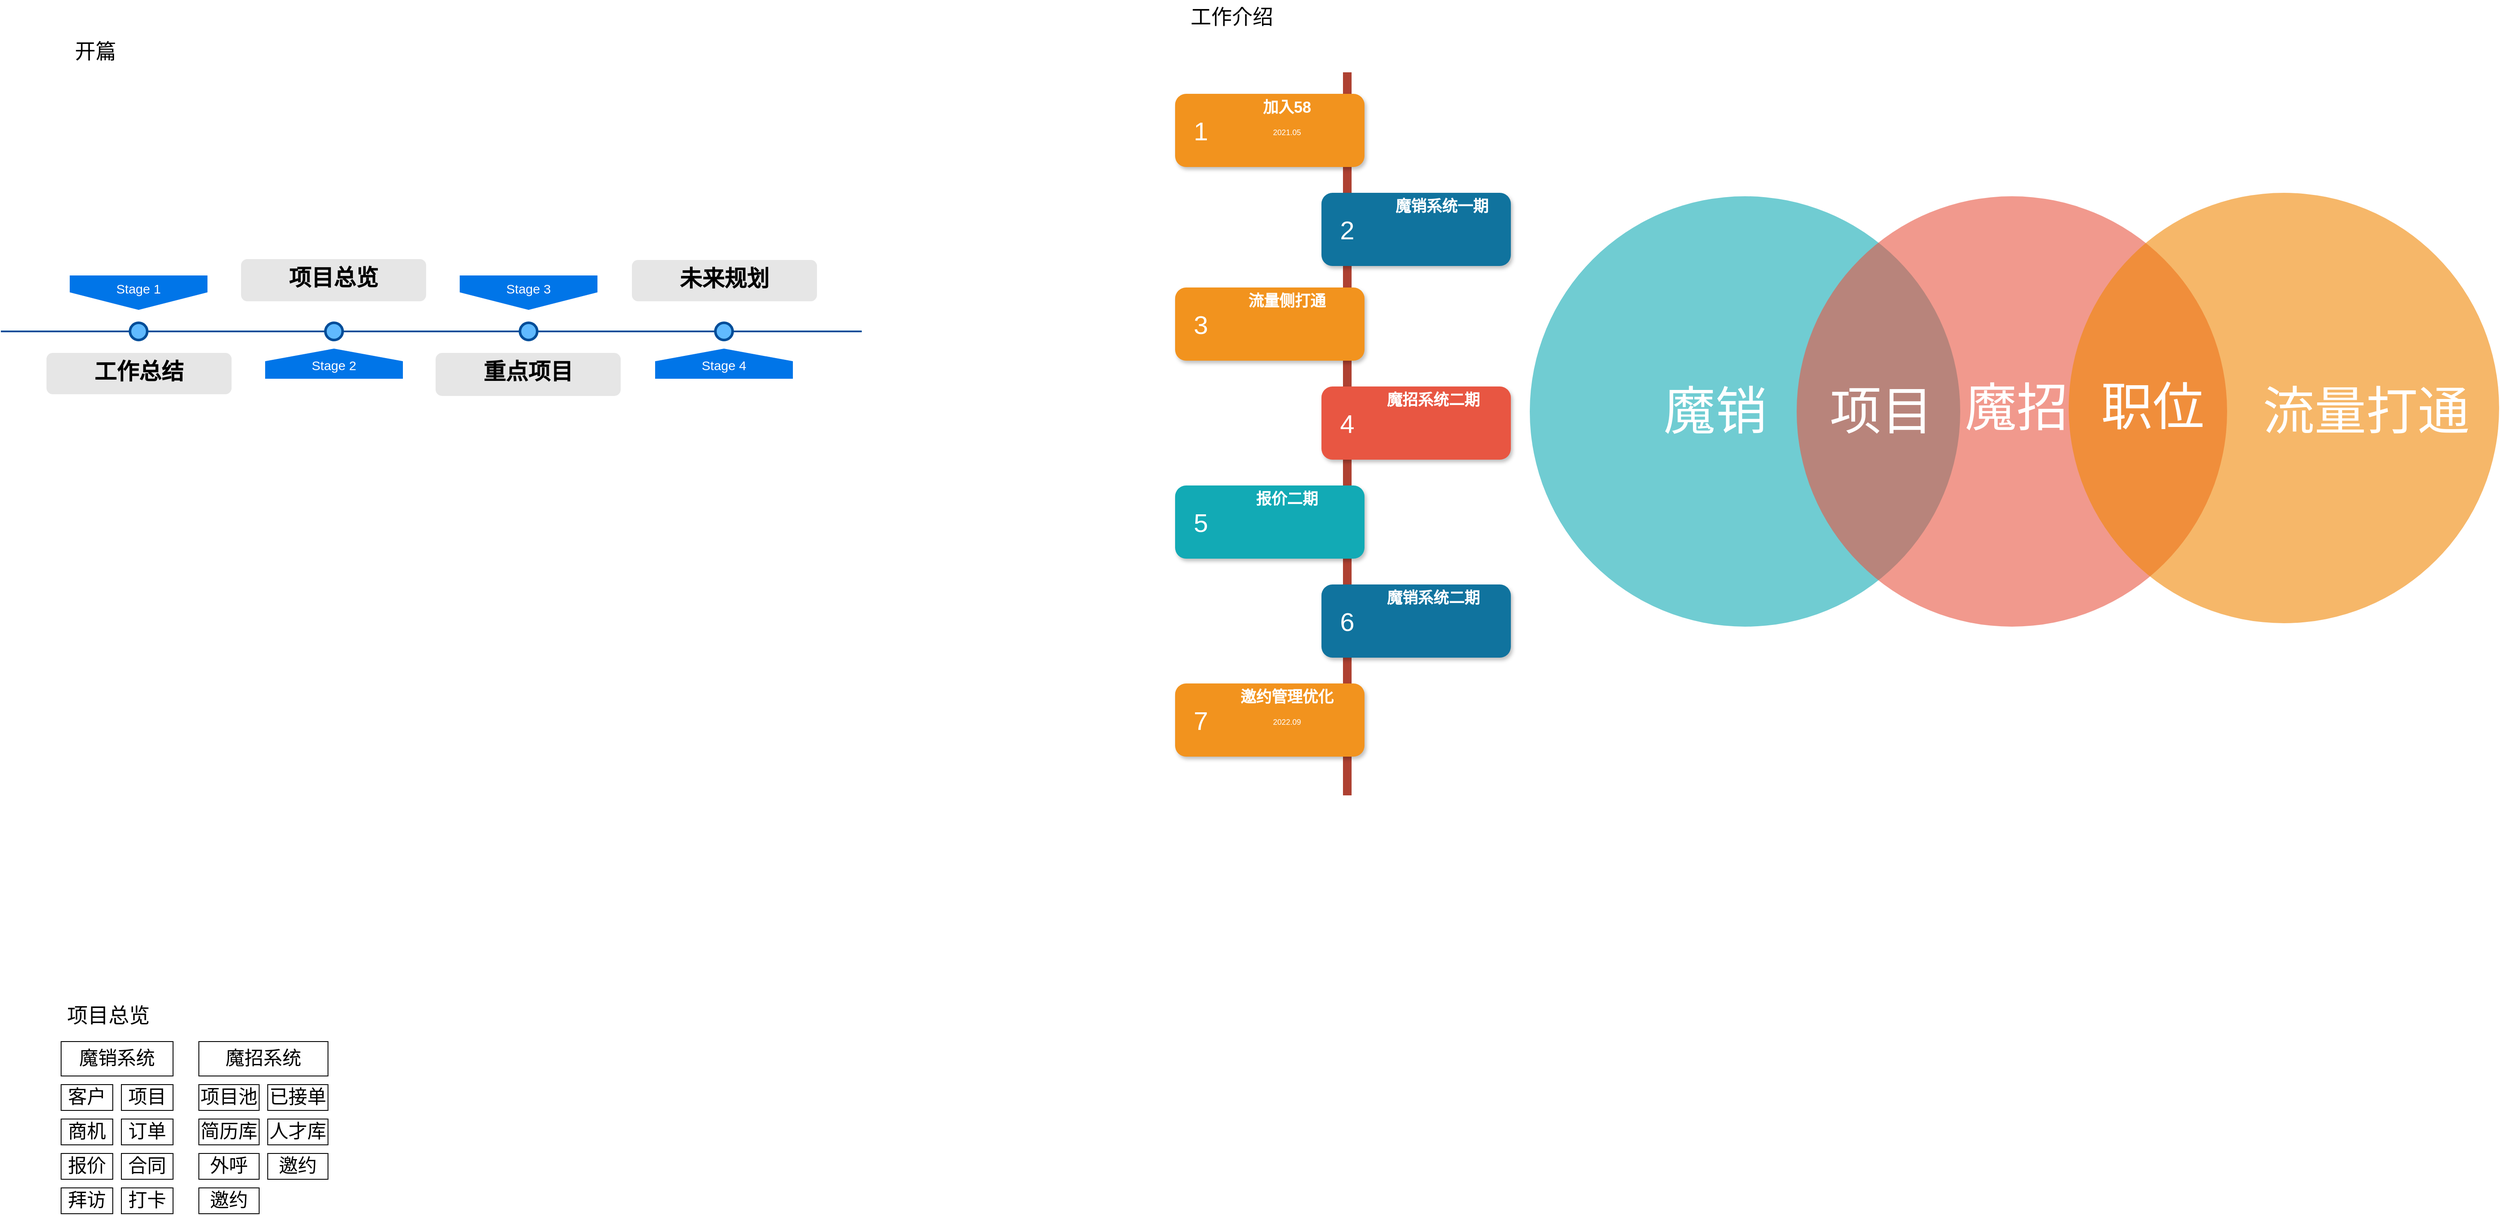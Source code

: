 <mxfile version="20.2.3" type="github">
  <diagram id="NoW-SyKpE0SGP1FMZ9Sw" name="第 1 页">
    <mxGraphModel dx="2517" dy="343" grid="1" gridSize="10" guides="1" tooltips="1" connect="1" arrows="1" fold="1" page="0" pageScale="1" pageWidth="827" pageHeight="1169" background="none" math="0" shadow="0">
      <root>
        <mxCell id="0" />
        <mxCell id="1" parent="0" />
        <mxCell id="K0vF9ITfE5kKBza87MtR-1" value="工作介绍" style="text;html=1;strokeColor=none;fillColor=none;align=center;verticalAlign=middle;whiteSpace=wrap;rounded=0;fontSize=24;" vertex="1" parent="1">
          <mxGeometry x="280" y="560" width="160" height="40" as="geometry" />
        </mxCell>
        <mxCell id="K0vF9ITfE5kKBza87MtR-26" value="" style="line;strokeWidth=10;direction=south;html=1;fillColor=none;fontSize=13;fontColor=#000000;align=center;strokeColor=#AE4132;" vertex="1" parent="1">
          <mxGeometry x="489" y="644" width="10" height="840" as="geometry" />
        </mxCell>
        <mxCell id="K0vF9ITfE5kKBza87MtR-27" value="" style="rounded=1;whiteSpace=wrap;html=1;strokeColor=none;strokeWidth=1;fillColor=#F2931E;fontSize=13;fontColor=#FFFFFF;align=center;gradientColor=none;gradientDirection=east;verticalAlign=top;shadow=1;" vertex="1" parent="1">
          <mxGeometry x="294" y="669" width="220" height="85" as="geometry" />
        </mxCell>
        <mxCell id="K0vF9ITfE5kKBza87MtR-28" value="1" style="text;html=1;strokeColor=none;fillColor=none;align=center;verticalAlign=middle;whiteSpace=wrap;fontSize=30;fontColor=#FFFFFF;" vertex="1" parent="1">
          <mxGeometry x="304" y="702" width="40" height="20" as="geometry" />
        </mxCell>
        <mxCell id="K0vF9ITfE5kKBza87MtR-29" value="" style="rounded=1;whiteSpace=wrap;html=1;strokeColor=none;strokeWidth=1;fillColor=#10739E;fontSize=13;fontColor=#FFFFFF;align=center;gradientColor=none;gradientDirection=east;verticalAlign=top;shadow=1;fillStyle=auto;" vertex="1" parent="1">
          <mxGeometry x="464" y="784" width="220" height="85" as="geometry" />
        </mxCell>
        <mxCell id="K0vF9ITfE5kKBza87MtR-30" value="2" style="text;html=1;strokeColor=none;fillColor=none;align=center;verticalAlign=middle;whiteSpace=wrap;fontSize=30;fontColor=#FFFFFF;" vertex="1" parent="1">
          <mxGeometry x="474" y="817" width="40" height="20" as="geometry" />
        </mxCell>
        <mxCell id="K0vF9ITfE5kKBza87MtR-31" value="" style="rounded=1;whiteSpace=wrap;html=1;strokeColor=none;strokeWidth=1;fillColor=#F2931E;fontSize=13;fontColor=#FFFFFF;align=center;gradientColor=none;gradientDirection=east;verticalAlign=top;shadow=1;" vertex="1" parent="1">
          <mxGeometry x="294" y="894" width="220" height="85" as="geometry" />
        </mxCell>
        <mxCell id="K0vF9ITfE5kKBza87MtR-32" value="3" style="text;html=1;strokeColor=none;fillColor=none;align=center;verticalAlign=middle;whiteSpace=wrap;fontSize=30;fontColor=#FFFFFF;" vertex="1" parent="1">
          <mxGeometry x="304" y="927" width="40" height="20" as="geometry" />
        </mxCell>
        <mxCell id="K0vF9ITfE5kKBza87MtR-33" value="" style="rounded=1;whiteSpace=wrap;html=1;strokeColor=none;strokeWidth=1;fillColor=#E85642;fontSize=13;fontColor=#FFFFFF;align=center;gradientColor=none;gradientDirection=east;verticalAlign=top;shadow=1;" vertex="1" parent="1">
          <mxGeometry x="464" y="1009" width="220" height="85" as="geometry" />
        </mxCell>
        <mxCell id="K0vF9ITfE5kKBza87MtR-34" value="4" style="text;html=1;strokeColor=none;fillColor=none;align=center;verticalAlign=middle;whiteSpace=wrap;fontSize=30;fontColor=#FFFFFF;" vertex="1" parent="1">
          <mxGeometry x="474" y="1042" width="40" height="20" as="geometry" />
        </mxCell>
        <mxCell id="K0vF9ITfE5kKBza87MtR-35" value="" style="rounded=1;whiteSpace=wrap;html=1;strokeColor=none;strokeWidth=1;fillColor=#12AAB5;fontSize=13;fontColor=#FFFFFF;align=center;gradientColor=none;gradientDirection=east;verticalAlign=top;shadow=1;" vertex="1" parent="1">
          <mxGeometry x="294" y="1124" width="220" height="85" as="geometry" />
        </mxCell>
        <mxCell id="K0vF9ITfE5kKBza87MtR-36" value="5" style="text;html=1;strokeColor=none;fillColor=none;align=center;verticalAlign=middle;whiteSpace=wrap;fontSize=30;fontColor=#FFFFFF;" vertex="1" parent="1">
          <mxGeometry x="304" y="1157" width="40" height="20" as="geometry" />
        </mxCell>
        <mxCell id="K0vF9ITfE5kKBza87MtR-37" value="" style="rounded=1;whiteSpace=wrap;html=1;strokeColor=none;strokeWidth=1;fillColor=#10739E;fontSize=13;fontColor=#FFFFFF;align=center;gradientColor=none;gradientDirection=east;verticalAlign=top;shadow=1;" vertex="1" parent="1">
          <mxGeometry x="464" y="1239" width="220" height="85" as="geometry" />
        </mxCell>
        <mxCell id="K0vF9ITfE5kKBza87MtR-38" value="6" style="text;html=1;strokeColor=none;fillColor=none;align=center;verticalAlign=middle;whiteSpace=wrap;fontSize=30;fontColor=#FFFFFF;" vertex="1" parent="1">
          <mxGeometry x="474" y="1272" width="40" height="20" as="geometry" />
        </mxCell>
        <mxCell id="K0vF9ITfE5kKBza87MtR-40" value="7" style="text;html=1;strokeColor=none;fillColor=none;align=center;verticalAlign=middle;whiteSpace=wrap;fontSize=30;fontColor=#FFFFFF;" vertex="1" parent="1">
          <mxGeometry x="304" y="1397" width="40" height="20" as="geometry" />
        </mxCell>
        <mxCell id="K0vF9ITfE5kKBza87MtR-43" value="&lt;h1&gt;加入58&lt;/h1&gt;&lt;div&gt;2021.05&lt;/div&gt;" style="text;html=1;spacing=5;spacingTop=-20;whiteSpace=wrap;overflow=hidden;strokeColor=none;strokeWidth=4;fillColor=none;gradientColor=#007FFF;fontSize=9;fontColor=#FFFFFF;align=center;" vertex="1" parent="1">
          <mxGeometry x="344" y="673" width="160" height="77" as="geometry" />
        </mxCell>
        <mxCell id="K0vF9ITfE5kKBza87MtR-44" value="&lt;h1&gt;魔销系统一期&lt;/h1&gt;&lt;div&gt;&lt;br&gt;&lt;/div&gt;" style="text;html=1;spacing=5;spacingTop=-20;whiteSpace=wrap;overflow=hidden;strokeColor=none;strokeWidth=4;fillColor=none;gradientColor=#007FFF;fontSize=9;fontColor=#FFFFFF;align=center;" vertex="1" parent="1">
          <mxGeometry x="524" y="788" width="160" height="77" as="geometry" />
        </mxCell>
        <mxCell id="K0vF9ITfE5kKBza87MtR-45" value="&lt;h1&gt;流量侧打通&lt;/h1&gt;&lt;div&gt;&lt;br&gt;&lt;/div&gt;" style="text;html=1;spacing=5;spacingTop=-20;whiteSpace=wrap;overflow=hidden;strokeColor=none;strokeWidth=4;fillColor=none;gradientColor=#007FFF;fontSize=9;fontColor=#FFFFFF;align=center;" vertex="1" parent="1">
          <mxGeometry x="344" y="898" width="160" height="77" as="geometry" />
        </mxCell>
        <mxCell id="K0vF9ITfE5kKBza87MtR-46" value="&lt;h1&gt;魔招系统二期&lt;/h1&gt;&lt;div&gt;&lt;br&gt;&lt;/div&gt;" style="text;html=1;spacing=5;spacingTop=-20;whiteSpace=wrap;overflow=hidden;strokeColor=none;strokeWidth=4;fillColor=none;gradientColor=#007FFF;fontSize=9;fontColor=#FFFFFF;align=center;" vertex="1" parent="1">
          <mxGeometry x="514" y="1013" width="160" height="77" as="geometry" />
        </mxCell>
        <mxCell id="K0vF9ITfE5kKBza87MtR-47" value="&lt;h1&gt;报价二期&lt;/h1&gt;&lt;h1&gt;&lt;div style=&quot;font-size: 9px; font-weight: 400;&quot;&gt;&lt;br&gt;&lt;/div&gt;&lt;/h1&gt;" style="text;html=1;spacing=5;spacingTop=-20;whiteSpace=wrap;overflow=hidden;strokeColor=none;strokeWidth=4;fillColor=none;gradientColor=#007FFF;fontSize=9;fontColor=#FFFFFF;align=center;" vertex="1" parent="1">
          <mxGeometry x="344" y="1128" width="160" height="77" as="geometry" />
        </mxCell>
        <mxCell id="K0vF9ITfE5kKBza87MtR-48" value="&lt;h1&gt;魔销系统二期&lt;/h1&gt;" style="text;html=1;spacing=5;spacingTop=-20;whiteSpace=wrap;overflow=hidden;strokeColor=none;strokeWidth=4;fillColor=none;gradientColor=#007FFF;fontSize=9;fontColor=#FFFFFF;align=center;" vertex="1" parent="1">
          <mxGeometry x="514" y="1243" width="160" height="77" as="geometry" />
        </mxCell>
        <mxCell id="K0vF9ITfE5kKBza87MtR-53" value="" style="rounded=1;whiteSpace=wrap;html=1;strokeColor=none;strokeWidth=1;fillColor=#F2931E;fontSize=13;fontColor=#FFFFFF;align=center;gradientColor=none;gradientDirection=east;verticalAlign=top;shadow=1;" vertex="1" parent="1">
          <mxGeometry x="294" y="1354" width="220" height="85" as="geometry" />
        </mxCell>
        <mxCell id="K0vF9ITfE5kKBza87MtR-54" value="7" style="text;html=1;strokeColor=none;fillColor=none;align=center;verticalAlign=middle;whiteSpace=wrap;fontSize=30;fontColor=#FFFFFF;" vertex="1" parent="1">
          <mxGeometry x="304" y="1387" width="40" height="20" as="geometry" />
        </mxCell>
        <mxCell id="K0vF9ITfE5kKBza87MtR-55" value="&lt;h1&gt;邀约管理优化&lt;/h1&gt;&lt;h1&gt;&lt;div style=&quot;font-size: 9px; font-weight: 400;&quot;&gt;2022.09&lt;/div&gt;&lt;/h1&gt;" style="text;html=1;spacing=5;spacingTop=-20;whiteSpace=wrap;overflow=hidden;strokeColor=none;strokeWidth=4;fillColor=none;gradientColor=#007FFF;fontSize=9;fontColor=#FFFFFF;align=center;" vertex="1" parent="1">
          <mxGeometry x="344" y="1358" width="160" height="77" as="geometry" />
        </mxCell>
        <mxCell id="K0vF9ITfE5kKBza87MtR-56" value="" style="line;strokeWidth=2;html=1;fillColor=none;fontSize=28;fontColor=#004D99;strokeColor=#004D99;" vertex="1" parent="1">
          <mxGeometry x="-1070" y="940" width="1000" height="10" as="geometry" />
        </mxCell>
        <mxCell id="K0vF9ITfE5kKBza87MtR-57" value="Stage 1" style="shape=offPageConnector;whiteSpace=wrap;html=1;fillColor=#0075E8;fontSize=15;fontColor=#FFFFFF;size=0.509;verticalAlign=top;strokeColor=none;" vertex="1" parent="1">
          <mxGeometry x="-990" y="880" width="160" height="40" as="geometry" />
        </mxCell>
        <mxCell id="K0vF9ITfE5kKBza87MtR-58" value="&lt;span&gt;Stage 3&lt;/span&gt;" style="shape=offPageConnector;whiteSpace=wrap;html=1;fillColor=#0075E8;fontSize=15;fontColor=#FFFFFF;size=0.509;verticalAlign=top;strokeColor=none;" vertex="1" parent="1">
          <mxGeometry x="-537" y="880" width="160" height="40" as="geometry" />
        </mxCell>
        <mxCell id="K0vF9ITfE5kKBza87MtR-59" value="&lt;span&gt;Stage 2&lt;/span&gt;" style="shape=offPageConnector;whiteSpace=wrap;html=1;fillColor=#0075E8;fontSize=15;fontColor=#FFFFFF;size=0.418;flipV=1;verticalAlign=bottom;strokeColor=none;spacingBottom=4;" vertex="1" parent="1">
          <mxGeometry x="-763" y="965" width="160" height="35" as="geometry" />
        </mxCell>
        <mxCell id="K0vF9ITfE5kKBza87MtR-60" value="&lt;span&gt;Stage 4&lt;/span&gt;" style="shape=offPageConnector;whiteSpace=wrap;html=1;fillColor=#0075E8;fontSize=15;fontColor=#FFFFFF;size=0.418;flipV=1;verticalAlign=bottom;strokeColor=none;spacingBottom=4;" vertex="1" parent="1">
          <mxGeometry x="-310" y="965" width="160" height="35" as="geometry" />
        </mxCell>
        <mxCell id="K0vF9ITfE5kKBza87MtR-61" value="" style="ellipse;whiteSpace=wrap;html=1;fillColor=#61BAFF;fontSize=28;fontColor=#004D99;strokeWidth=3;strokeColor=#004D99;" vertex="1" parent="1">
          <mxGeometry x="-920" y="935" width="20" height="20" as="geometry" />
        </mxCell>
        <mxCell id="K0vF9ITfE5kKBza87MtR-62" value="" style="ellipse;whiteSpace=wrap;html=1;fillColor=#61BAFF;fontSize=28;fontColor=#004D99;strokeWidth=3;strokeColor=#004D99;" vertex="1" parent="1">
          <mxGeometry x="-693" y="935" width="20" height="20" as="geometry" />
        </mxCell>
        <mxCell id="K0vF9ITfE5kKBza87MtR-63" value="" style="ellipse;whiteSpace=wrap;html=1;fillColor=#61BAFF;fontSize=28;fontColor=#004D99;strokeWidth=3;strokeColor=#004D99;" vertex="1" parent="1">
          <mxGeometry x="-467" y="935" width="20" height="20" as="geometry" />
        </mxCell>
        <mxCell id="K0vF9ITfE5kKBza87MtR-64" value="" style="ellipse;whiteSpace=wrap;html=1;fillColor=#61BAFF;fontSize=28;fontColor=#004D99;strokeWidth=3;strokeColor=#004D99;" vertex="1" parent="1">
          <mxGeometry x="-240" y="935" width="20" height="20" as="geometry" />
        </mxCell>
        <mxCell id="K0vF9ITfE5kKBza87MtR-65" value="&lt;h1&gt;工作总结&lt;/h1&gt;&lt;p&gt;&lt;br&gt;&lt;/p&gt;" style="text;html=1;spacing=5;spacingTop=-20;whiteSpace=wrap;overflow=hidden;strokeColor=none;strokeWidth=3;fillColor=#E6E6E6;fontSize=13;fontColor=#000000;align=center;rounded=1;" vertex="1" parent="1">
          <mxGeometry x="-1017" y="970" width="215" height="48" as="geometry" />
        </mxCell>
        <mxCell id="K0vF9ITfE5kKBza87MtR-66" value="&lt;h1&gt;项目总览&lt;/h1&gt;&lt;p&gt;&lt;br&gt;&lt;/p&gt;" style="text;html=1;spacing=5;spacingTop=-20;whiteSpace=wrap;overflow=hidden;strokeColor=none;strokeWidth=3;fillColor=#E6E6E6;fontSize=13;fontColor=#000000;align=center;rounded=1;" vertex="1" parent="1">
          <mxGeometry x="-791" y="861" width="215" height="49" as="geometry" />
        </mxCell>
        <mxCell id="K0vF9ITfE5kKBza87MtR-67" value="&lt;h1&gt;重点项目&lt;/h1&gt;" style="text;html=1;spacing=5;spacingTop=-20;whiteSpace=wrap;overflow=hidden;strokeColor=none;strokeWidth=3;fillColor=#E6E6E6;fontSize=13;fontColor=#000000;align=center;rounded=1;" vertex="1" parent="1">
          <mxGeometry x="-565" y="970" width="215" height="50" as="geometry" />
        </mxCell>
        <mxCell id="K0vF9ITfE5kKBza87MtR-68" value="&lt;h1&gt;未来规划&lt;/h1&gt;" style="text;html=1;spacing=5;spacingTop=-20;whiteSpace=wrap;overflow=hidden;strokeColor=none;strokeWidth=3;fillColor=#E6E6E6;fontSize=13;fontColor=#000000;align=center;rounded=1;" vertex="1" parent="1">
          <mxGeometry x="-337" y="862" width="215" height="48" as="geometry" />
        </mxCell>
        <mxCell id="K0vF9ITfE5kKBza87MtR-69" value="开篇" style="text;html=1;strokeColor=none;fillColor=none;align=center;verticalAlign=middle;whiteSpace=wrap;rounded=0;fontSize=24;" vertex="1" parent="1">
          <mxGeometry x="-1040" y="600" width="160" height="40" as="geometry" />
        </mxCell>
        <mxCell id="K0vF9ITfE5kKBza87MtR-71" value="" style="ellipse;fillColor=#12AAB5;opacity=60;strokeColor=none;html=1;fontColor=#FFFFFF;gradientColor=none;" vertex="1" parent="1">
          <mxGeometry x="706" y="788" width="500" height="500" as="geometry" />
        </mxCell>
        <mxCell id="K0vF9ITfE5kKBza87MtR-72" value="" style="ellipse;fillColor=#e85642;opacity=60;strokeColor=none;html=1;fontColor=#FFFFFF;gradientColor=none;" vertex="1" parent="1">
          <mxGeometry x="1016" y="788" width="500" height="500" as="geometry" />
        </mxCell>
        <mxCell id="K0vF9ITfE5kKBza87MtR-73" value="魔销" style="text;fontSize=60;align=center;verticalAlign=middle;html=1;fontColor=#FFFFFF;" vertex="1" parent="1">
          <mxGeometry x="826" y="1002.5" width="190" height="70" as="geometry" />
        </mxCell>
        <mxCell id="K0vF9ITfE5kKBza87MtR-74" value="魔招" style="text;fontSize=60;align=center;verticalAlign=middle;html=1;fontColor=#FFFFFF;" vertex="1" parent="1">
          <mxGeometry x="1176" y="999" width="190" height="70" as="geometry" />
        </mxCell>
        <mxCell id="K0vF9ITfE5kKBza87MtR-76" value="项目" style="text;align=center;html=1;fontColor=#FFFFFF;fontSize=60;" vertex="1" parent="1">
          <mxGeometry x="1046" y="995.5" width="136" height="77" as="geometry" />
        </mxCell>
        <mxCell id="K0vF9ITfE5kKBza87MtR-81" value="" style="ellipse;fillColor=#F08705;opacity=60;strokeColor=none;html=1;fontColor=#FFFFFF;gradientColor=none;" vertex="1" parent="1">
          <mxGeometry x="1332" y="784" width="500" height="500" as="geometry" />
        </mxCell>
        <mxCell id="K0vF9ITfE5kKBza87MtR-82" value="&lt;span style=&quot;font-size: 60px;&quot;&gt;流量打通&lt;/span&gt;" style="text;fontSize=24;align=center;verticalAlign=middle;html=1;fontColor=#FFFFFF;" vertex="1" parent="1">
          <mxGeometry x="1582" y="1002.5" width="190" height="70" as="geometry" />
        </mxCell>
        <mxCell id="K0vF9ITfE5kKBza87MtR-83" value="职位" style="text;align=center;html=1;fontColor=#FFFFFF;fontSize=60;" vertex="1" parent="1">
          <mxGeometry x="1366" y="990.5" width="126" height="87" as="geometry" />
        </mxCell>
        <mxCell id="K0vF9ITfE5kKBza87MtR-84" value="项目总览" style="text;html=1;strokeColor=none;fillColor=none;align=center;verticalAlign=middle;whiteSpace=wrap;rounded=0;fontSize=24;" vertex="1" parent="1">
          <mxGeometry x="-1000" y="1720" width="110" height="40" as="geometry" />
        </mxCell>
        <mxCell id="K0vF9ITfE5kKBza87MtR-85" value="魔销系统" style="rounded=0;whiteSpace=wrap;html=1;fillStyle=auto;fontSize=22;fillColor=#FFFFFF;gradientColor=none;" vertex="1" parent="1">
          <mxGeometry x="-1000" y="1770" width="130" height="40" as="geometry" />
        </mxCell>
        <mxCell id="K0vF9ITfE5kKBza87MtR-86" value="客户" style="rounded=0;whiteSpace=wrap;html=1;fillStyle=auto;fontSize=22;fillColor=#FFFFFF;gradientColor=none;" vertex="1" parent="1">
          <mxGeometry x="-1000" y="1820" width="60" height="30" as="geometry" />
        </mxCell>
        <mxCell id="K0vF9ITfE5kKBza87MtR-87" value="项目" style="rounded=0;whiteSpace=wrap;html=1;fillStyle=auto;fontSize=22;fillColor=#FFFFFF;gradientColor=none;" vertex="1" parent="1">
          <mxGeometry x="-930" y="1820" width="60" height="30" as="geometry" />
        </mxCell>
        <mxCell id="K0vF9ITfE5kKBza87MtR-88" value="商机" style="rounded=0;whiteSpace=wrap;html=1;fillStyle=auto;fontSize=22;fillColor=#FFFFFF;gradientColor=none;" vertex="1" parent="1">
          <mxGeometry x="-1000" y="1860" width="60" height="30" as="geometry" />
        </mxCell>
        <mxCell id="K0vF9ITfE5kKBza87MtR-89" value="订单" style="rounded=0;whiteSpace=wrap;html=1;fillStyle=auto;fontSize=22;fillColor=#FFFFFF;gradientColor=none;" vertex="1" parent="1">
          <mxGeometry x="-930" y="1860" width="60" height="30" as="geometry" />
        </mxCell>
        <mxCell id="K0vF9ITfE5kKBza87MtR-92" value="报价" style="rounded=0;whiteSpace=wrap;html=1;fillStyle=auto;fontSize=22;fillColor=#FFFFFF;gradientColor=none;" vertex="1" parent="1">
          <mxGeometry x="-1000" y="1900" width="60" height="30" as="geometry" />
        </mxCell>
        <mxCell id="K0vF9ITfE5kKBza87MtR-93" value="合同" style="rounded=0;whiteSpace=wrap;html=1;fillStyle=auto;fontSize=22;fillColor=#FFFFFF;gradientColor=none;" vertex="1" parent="1">
          <mxGeometry x="-930" y="1900" width="60" height="30" as="geometry" />
        </mxCell>
        <mxCell id="K0vF9ITfE5kKBza87MtR-94" value="拜访" style="rounded=0;whiteSpace=wrap;html=1;fillStyle=auto;fontSize=22;fillColor=#FFFFFF;gradientColor=none;" vertex="1" parent="1">
          <mxGeometry x="-1000" y="1940" width="60" height="30" as="geometry" />
        </mxCell>
        <mxCell id="K0vF9ITfE5kKBza87MtR-95" value="打卡" style="rounded=0;whiteSpace=wrap;html=1;fillStyle=auto;fontSize=22;fillColor=#FFFFFF;gradientColor=none;" vertex="1" parent="1">
          <mxGeometry x="-930" y="1940" width="60" height="30" as="geometry" />
        </mxCell>
        <mxCell id="K0vF9ITfE5kKBza87MtR-96" value="魔招系统" style="rounded=0;whiteSpace=wrap;html=1;fillStyle=auto;fontSize=22;fillColor=#FFFFFF;gradientColor=none;" vertex="1" parent="1">
          <mxGeometry x="-840" y="1770" width="150" height="40" as="geometry" />
        </mxCell>
        <mxCell id="K0vF9ITfE5kKBza87MtR-97" value="项目池" style="rounded=0;whiteSpace=wrap;html=1;fillStyle=auto;fontSize=22;fillColor=#FFFFFF;gradientColor=none;" vertex="1" parent="1">
          <mxGeometry x="-840" y="1820" width="70" height="30" as="geometry" />
        </mxCell>
        <mxCell id="K0vF9ITfE5kKBza87MtR-98" value="已接单" style="rounded=0;whiteSpace=wrap;html=1;fillStyle=auto;fontSize=22;fillColor=#FFFFFF;gradientColor=none;" vertex="1" parent="1">
          <mxGeometry x="-760" y="1820" width="70" height="30" as="geometry" />
        </mxCell>
        <mxCell id="K0vF9ITfE5kKBza87MtR-99" value="简历库" style="rounded=0;whiteSpace=wrap;html=1;fillStyle=auto;fontSize=22;fillColor=#FFFFFF;gradientColor=none;" vertex="1" parent="1">
          <mxGeometry x="-840" y="1860" width="70" height="30" as="geometry" />
        </mxCell>
        <mxCell id="K0vF9ITfE5kKBza87MtR-100" value="人才库" style="rounded=0;whiteSpace=wrap;html=1;fillStyle=auto;fontSize=22;fillColor=#FFFFFF;gradientColor=none;" vertex="1" parent="1">
          <mxGeometry x="-760" y="1860" width="70" height="30" as="geometry" />
        </mxCell>
        <mxCell id="K0vF9ITfE5kKBza87MtR-101" value="外呼" style="rounded=0;whiteSpace=wrap;html=1;fillStyle=auto;fontSize=22;fillColor=#FFFFFF;gradientColor=none;" vertex="1" parent="1">
          <mxGeometry x="-840" y="1900" width="70" height="30" as="geometry" />
        </mxCell>
        <mxCell id="K0vF9ITfE5kKBza87MtR-102" value="邀约" style="rounded=0;whiteSpace=wrap;html=1;fillStyle=auto;fontSize=22;fillColor=#FFFFFF;gradientColor=none;" vertex="1" parent="1">
          <mxGeometry x="-760" y="1900" width="70" height="30" as="geometry" />
        </mxCell>
        <mxCell id="K0vF9ITfE5kKBza87MtR-103" value="邀约" style="rounded=0;whiteSpace=wrap;html=1;fillStyle=auto;fontSize=22;fillColor=#FFFFFF;gradientColor=none;" vertex="1" parent="1">
          <mxGeometry x="-840" y="1940" width="70" height="30" as="geometry" />
        </mxCell>
      </root>
    </mxGraphModel>
  </diagram>
</mxfile>

